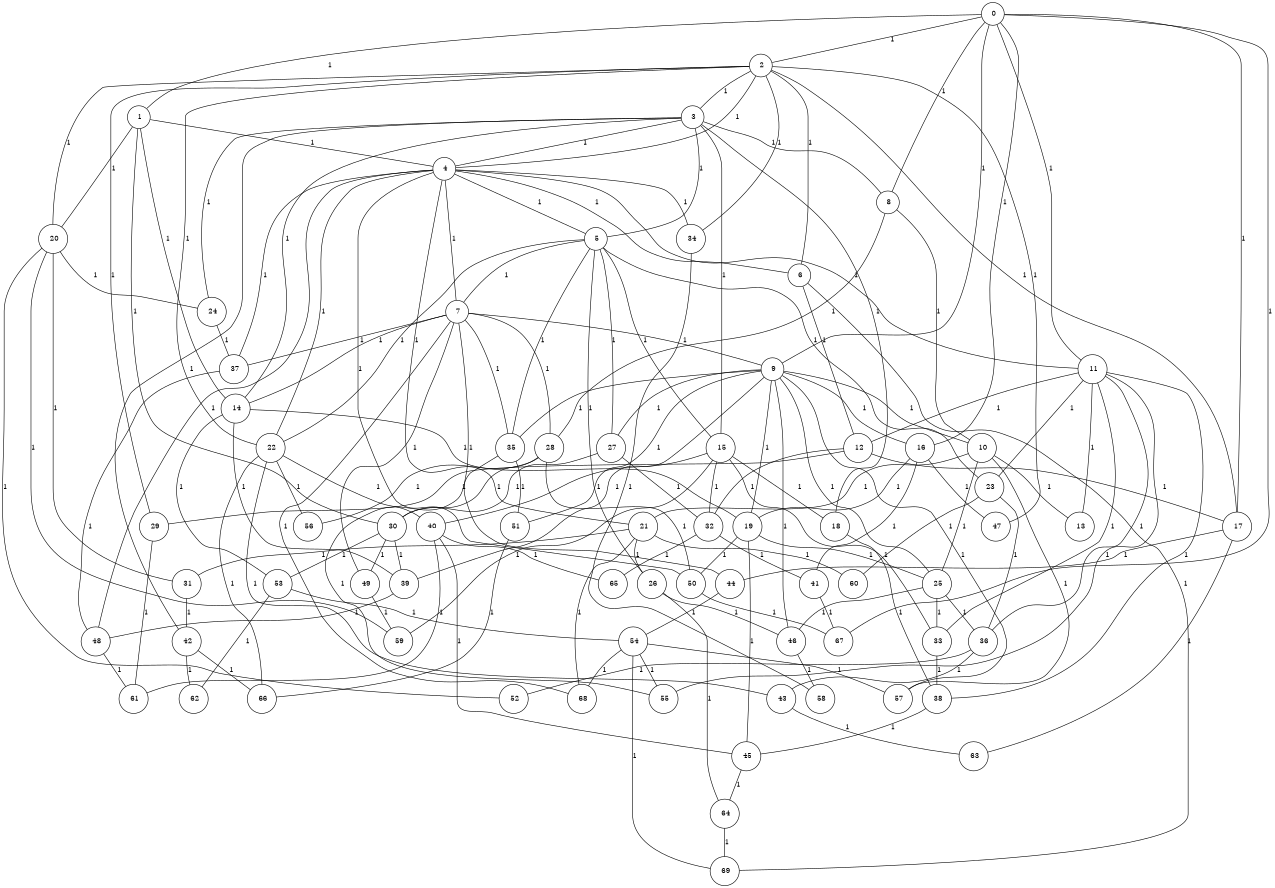 graph G {
size="8.5,11;"
ratio = "expand;"
fixedsize="true;"
overlap="scale;"
node[shape=circle,width=.12,hight=.12,fontsize=12]
edge[fontsize=12]

0[label=" 0" color=black, pos="0.77138778,0.46620925!"];
1[label=" 1" color=black, pos="2.1945478,0.51819894!"];
2[label=" 2" color=black, pos="0.34943604,0.23885405!"];
3[label=" 3" color=black, pos="2.7242217,1.7502406!"];
4[label=" 4" color=black, pos="1.2666307,1.7873939!"];
5[label=" 5" color=black, pos="1.0629104,1.064246!"];
6[label=" 6" color=black, pos="2.1937277,2.1365378!"];
7[label=" 7" color=black, pos="1.0291086,2.2646692!"];
8[label=" 8" color=black, pos="2.7516012,0.70725171!"];
9[label=" 9" color=black, pos="1.3643106,0.48154742!"];
10[label=" 10" color=black, pos="1.9914552,1.1554334!"];
11[label=" 11" color=black, pos="1.0391476,0.89468764!"];
12[label=" 12" color=black, pos="0.14897359,1.4410157!"];
13[label=" 13" color=black, pos="0.087759972,0.26394163!"];
14[label=" 14" color=black, pos="0.13930467,1.9155426!"];
15[label=" 15" color=black, pos="0.59469765,0.96890956!"];
16[label=" 16" color=black, pos="2.9110903,0.29244791!"];
17[label=" 17" color=black, pos="0.90161192,0.98914748!"];
18[label=" 18" color=black, pos="2.4943968,1.608744!"];
19[label=" 19" color=black, pos="2.0502549,2.8393228!"];
20[label=" 20" color=black, pos="0.18551319,0.41111258!"];
21[label=" 21" color=black, pos="2.7856003,1.5547609!"];
22[label=" 22" color=black, pos="0.075533662,2.0933182!"];
23[label=" 23" color=black, pos="2.6505153,1.0165302!"];
24[label=" 24" color=black, pos="2.738389,2.8370064!"];
25[label=" 25" color=black, pos="2.0829734,0.53306805!"];
26[label=" 26" color=black, pos="0.97073479,1.1109147!"];
27[label=" 27" color=black, pos="0.64524376,0.22021827!"];
28[label=" 28" color=black, pos="1.230576,2.1040301!"];
29[label=" 29" color=black, pos="1.3063851,0.94108124!"];
30[label=" 30" color=black, pos="2.1290944,0.052150032!"];
31[label=" 31" color=black, pos="1.0966272,2.3412153!"];
32[label=" 32" color=black, pos="1.3776583,1.4750171!"];
33[label=" 33" color=black, pos="1.0043755,0.038002034!"];
34[label=" 34" color=black, pos="1.1498973,1.9961001!"];
35[label=" 35" color=black, pos="0.099154202,0.62589796!"];
36[label=" 36" color=black, pos="1.8476492,2.3459065!"];
37[label=" 37" color=black, pos="1.3887191,1.535953!"];
38[label=" 38" color=black, pos="2.3213872,1.2974232!"];
39[label=" 39" color=black, pos="2.6567832,0.25303051!"];
40[label=" 40" color=black, pos="1.8168601,2.4950734!"];
41[label=" 41" color=black, pos="1.7361328,0.796346!"];
42[label=" 42" color=black, pos="2.6819921,2.6811711!"];
43[label=" 43" color=black, pos="1.0087644,0.11087652!"];
44[label=" 44" color=black, pos="0.0369971,1.0104478!"];
45[label=" 45" color=black, pos="2.7437707,0.94352966!"];
46[label=" 46" color=black, pos="0.13450378,0.48317222!"];
47[label=" 47" color=black, pos="0.87959134,0.82572858!"];
48[label=" 48" color=black, pos="0.46425036,2.5176871!"];
49[label=" 49" color=black, pos="1.8538773,1.0864132!"];
50[label=" 50" color=black, pos="1.1064792,0.31701579!"];
51[label=" 51" color=black, pos="2.0746533,0.97165718!"];
52[label=" 52" color=black, pos="0.88467532,2.5373665!"];
53[label=" 53" color=black, pos="2.5285058,2.6936039!"];
54[label=" 54" color=black, pos="0.72184906,2.4542966!"];
55[label=" 55" color=black, pos="2.9129789,1.2978919!"];
56[label=" 56" color=black, pos="1.6008271,1.5776124!"];
57[label=" 57" color=black, pos="1.1296122,0.9905739!"];
58[label=" 58" color=black, pos="2.4316098,0.35133499!"];
59[label=" 59" color=black, pos="1.735482,2.6179135!"];
60[label=" 60" color=black, pos="1.3050972,2.2486034!"];
61[label=" 61" color=black, pos="2.6361762,1.4966125!"];
62[label=" 62" color=black, pos="0.11898345,2.9594657!"];
63[label=" 63" color=black, pos="2.2309342,0.40919156!"];
64[label=" 64" color=black, pos="0.072936573,0.28646569!"];
65[label=" 65" color=black, pos="1.6508295,1.4386401!"];
66[label=" 66" color=black, pos="0.58462928,0.58870246!"];
67[label=" 67" color=black, pos="1.1129673,1.9402686!"];
68[label=" 68" color=black, pos="2.361896,2.2516674!"];
69[label=" 69" color=black, pos="0.13107928,0.35609744!"];
0--1[label="1"]
0--2[label="1"]
0--8[label="1"]
0--9[label="1"]
0--11[label="1"]
0--16[label="1"]
0--17[label="1"]
0--67[label="1"]
1--4[label="1"]
1--14[label="1"]
1--20[label="1"]
1--30[label="1"]
2--3[label="1"]
2--4[label="1"]
2--6[label="1"]
2--17[label="1"]
2--20[label="1"]
2--22[label="1"]
2--29[label="1"]
2--34[label="1"]
2--47[label="1"]
3--4[label="1"]
3--5[label="1"]
3--8[label="1"]
3--14[label="1"]
3--15[label="1"]
3--18[label="1"]
3--24[label="1"]
3--42[label="1"]
4--5[label="1"]
4--6[label="1"]
4--7[label="1"]
4--11[label="1"]
4--21[label="1"]
4--22[label="1"]
4--34[label="1"]
4--37[label="1"]
4--48[label="1"]
4--50[label="1"]
5--7[label="1"]
5--15[label="1"]
5--22[label="1"]
5--23[label="1"]
5--26[label="1"]
5--27[label="1"]
5--35[label="1"]
6--12[label="1"]
6--69[label="1"]
7--9[label="1"]
7--14[label="1"]
7--28[label="1"]
7--35[label="1"]
7--37[label="1"]
7--44[label="1"]
7--49[label="1"]
7--68[label="1"]
8--10[label="1"]
8--28[label="1"]
9--10[label="1"]
9--16[label="1"]
9--19[label="1"]
9--25[label="1"]
9--27[label="1"]
9--35[label="1"]
9--39[label="1"]
9--46[label="1"]
9--51[label="1"]
9--57[label="1"]
10--13[label="1"]
10--21[label="1"]
10--25[label="1"]
10--57[label="1"]
11--12[label="1"]
11--13[label="1"]
11--23[label="1"]
11--33[label="1"]
11--36[label="1"]
11--38[label="1"]
11--55[label="1"]
12--17[label="1"]
12--29[label="1"]
12--32[label="1"]
14--19[label="1"]
14--39[label="1"]
14--53[label="1"]
15--18[label="1"]
15--32[label="1"]
15--33[label="1"]
15--40[label="1"]
15--59[label="1"]
16--19[label="1"]
16--41[label="1"]
16--47[label="1"]
17--44[label="1"]
17--63[label="1"]
18--38[label="1"]
19--25[label="1"]
19--45[label="1"]
19--50[label="1"]
20--24[label="1"]
20--31[label="1"]
20--52[label="1"]
20--59[label="1"]
21--26[label="1"]
21--31[label="1"]
21--60[label="1"]
21--68[label="1"]
22--40[label="1"]
22--43[label="1"]
22--56[label="1"]
22--66[label="1"]
23--36[label="1"]
23--60[label="1"]
24--37[label="1"]
25--33[label="1"]
25--36[label="1"]
25--46[label="1"]
26--46[label="1"]
26--64[label="1"]
27--30[label="1"]
27--32[label="1"]
28--30[label="1"]
28--50[label="1"]
28--56[label="1"]
29--61[label="1"]
30--39[label="1"]
30--49[label="1"]
30--53[label="1"]
31--42[label="1"]
32--41[label="1"]
32--65[label="1"]
33--38[label="1"]
34--58[label="1"]
35--51[label="1"]
35--55[label="1"]
36--43[label="1"]
36--52[label="1"]
37--48[label="1"]
38--45[label="1"]
39--48[label="1"]
40--45[label="1"]
40--61[label="1"]
40--65[label="1"]
41--67[label="1"]
42--62[label="1"]
42--66[label="1"]
43--63[label="1"]
44--54[label="1"]
45--64[label="1"]
46--58[label="1"]
48--61[label="1"]
49--59[label="1"]
50--67[label="1"]
51--66[label="1"]
53--54[label="1"]
53--62[label="1"]
54--55[label="1"]
54--57[label="1"]
54--68[label="1"]
54--69[label="1"]
64--69[label="1"]

}
